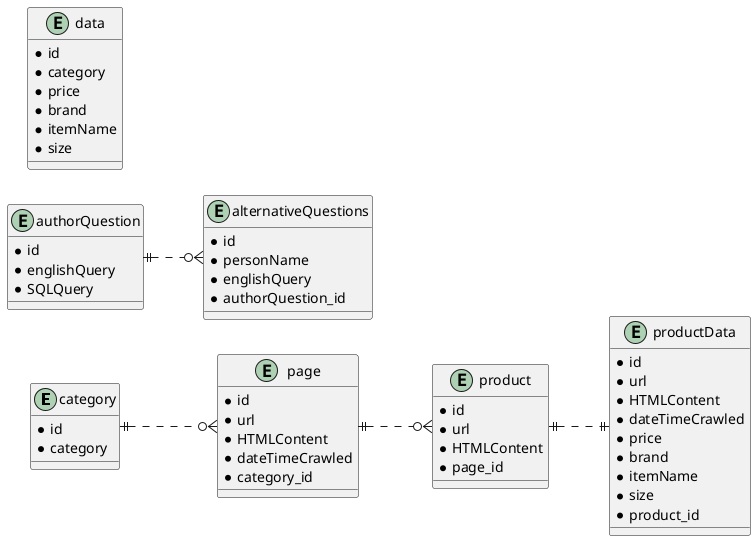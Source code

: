 @startuml

left to right direction
skinparam shadowing false

entity category {
    *id
    *category
} 

entity page {
    *id
    *url
    *HTMLContent
    *dateTimeCrawled
    *category_id
}

entity product {
    *id
    *url
    *HTMLContent
    *page_id
}

entity productData {
    *id
    *url
    *HTMLContent
    *dateTimeCrawled
    *price
    *brand
    *itemName
    *size
    *product_id
}


entity authorQuestion {
    *id
    *englishQuery
    *SQLQuery
}

entity alternativeQuestions {
    *id
    *personName
    *englishQuery
    *authorQuestion_id
}

authorQuestion ||..o{ alternativeQuestions

category ||..o{ page
page ||..o{ product
product ||..||productData

entity data {
    *id
    *category
    *price
    *brand
    *itemName
    *size
}
@enduml